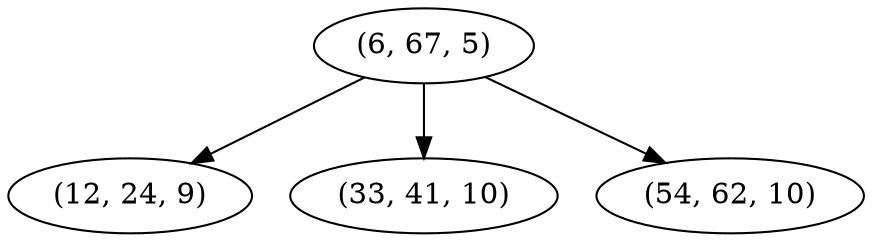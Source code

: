digraph tree {
    "(6, 67, 5)";
    "(12, 24, 9)";
    "(33, 41, 10)";
    "(54, 62, 10)";
    "(6, 67, 5)" -> "(12, 24, 9)";
    "(6, 67, 5)" -> "(33, 41, 10)";
    "(6, 67, 5)" -> "(54, 62, 10)";
}
